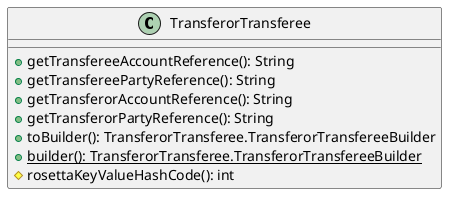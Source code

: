 @startuml

    class TransferorTransferee [[TransferorTransferee.html]] {
        +getTransfereeAccountReference(): String
        +getTransfereePartyReference(): String
        +getTransferorAccountReference(): String
        +getTransferorPartyReference(): String
        +toBuilder(): TransferorTransferee.TransferorTransfereeBuilder
        {static} +builder(): TransferorTransferee.TransferorTransfereeBuilder
        #rosettaKeyValueHashCode(): int
    }

@enduml
